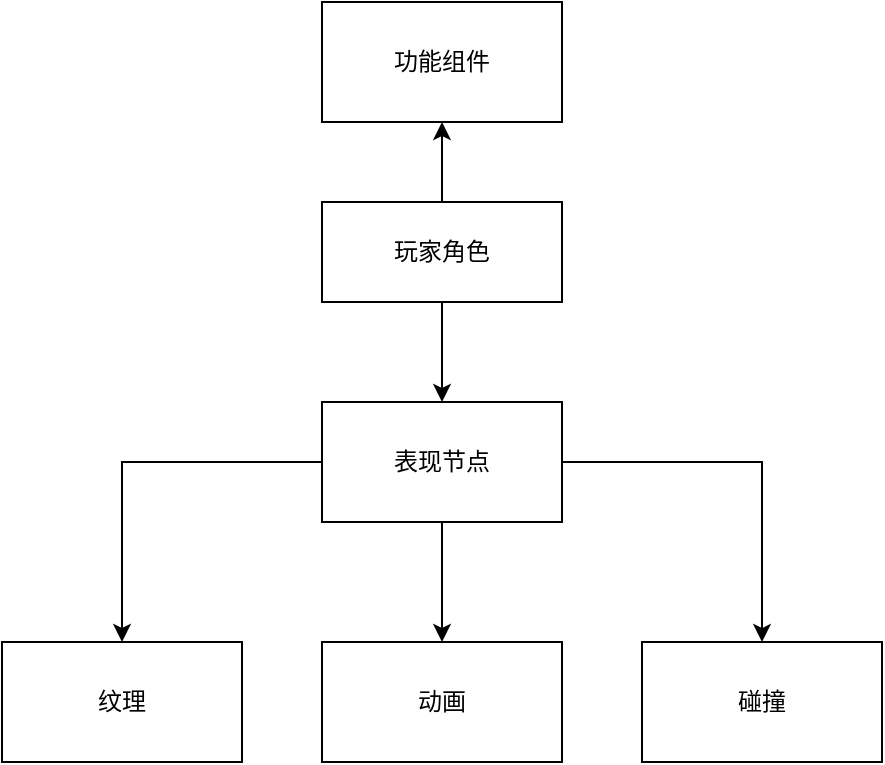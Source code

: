 <mxfile>
    <diagram id="Ifvep1QDLgmoV-Yfgf1-" name="第 1 页">
        <mxGraphModel dx="1077" dy="681" grid="1" gridSize="10" guides="1" tooltips="1" connect="1" arrows="1" fold="1" page="1" pageScale="1" pageWidth="1169" pageHeight="1654" math="0" shadow="0">
            <root>
                <mxCell id="0"/>
                <mxCell id="1" parent="0"/>
                <mxCell id="3" style="edgeStyle=orthogonalEdgeStyle;rounded=0;orthogonalLoop=1;jettySize=auto;html=1;" parent="1" source="2" target="4" edge="1">
                    <mxGeometry relative="1" as="geometry">
                        <mxPoint x="450" y="470" as="targetPoint"/>
                    </mxGeometry>
                </mxCell>
                <mxCell id="5" style="edgeStyle=orthogonalEdgeStyle;rounded=0;orthogonalLoop=1;jettySize=auto;html=1;" parent="1" source="2" edge="1">
                    <mxGeometry relative="1" as="geometry">
                        <mxPoint x="450" y="600" as="targetPoint"/>
                    </mxGeometry>
                </mxCell>
                <mxCell id="2" value="玩家角色" style="rounded=0;whiteSpace=wrap;html=1;" parent="1" vertex="1">
                    <mxGeometry x="390" y="500" width="120" height="50" as="geometry"/>
                </mxCell>
                <mxCell id="4" value="功能组件" style="rounded=0;whiteSpace=wrap;html=1;" parent="1" vertex="1">
                    <mxGeometry x="390" y="400" width="120" height="60" as="geometry"/>
                </mxCell>
                <mxCell id="11" style="edgeStyle=orthogonalEdgeStyle;rounded=0;orthogonalLoop=1;jettySize=auto;html=1;entryX=0.5;entryY=0;entryDx=0;entryDy=0;" parent="1" source="6" target="8" edge="1">
                    <mxGeometry relative="1" as="geometry"/>
                </mxCell>
                <mxCell id="12" style="edgeStyle=orthogonalEdgeStyle;rounded=0;orthogonalLoop=1;jettySize=auto;html=1;" parent="1" source="6" target="9" edge="1">
                    <mxGeometry relative="1" as="geometry"/>
                </mxCell>
                <mxCell id="13" style="edgeStyle=orthogonalEdgeStyle;rounded=0;orthogonalLoop=1;jettySize=auto;html=1;entryX=0.5;entryY=0;entryDx=0;entryDy=0;" parent="1" source="6" target="7" edge="1">
                    <mxGeometry relative="1" as="geometry"/>
                </mxCell>
                <mxCell id="6" value="表现节点" style="rounded=0;whiteSpace=wrap;html=1;" parent="1" vertex="1">
                    <mxGeometry x="390" y="600" width="120" height="60" as="geometry"/>
                </mxCell>
                <mxCell id="7" value="纹理" style="rounded=0;whiteSpace=wrap;html=1;" parent="1" vertex="1">
                    <mxGeometry x="230" y="720" width="120" height="60" as="geometry"/>
                </mxCell>
                <mxCell id="8" value="动画" style="rounded=0;whiteSpace=wrap;html=1;" parent="1" vertex="1">
                    <mxGeometry x="390" y="720" width="120" height="60" as="geometry"/>
                </mxCell>
                <mxCell id="9" value="碰撞" style="rounded=0;whiteSpace=wrap;html=1;" parent="1" vertex="1">
                    <mxGeometry x="550" y="720" width="120" height="60" as="geometry"/>
                </mxCell>
            </root>
        </mxGraphModel>
    </diagram>
</mxfile>